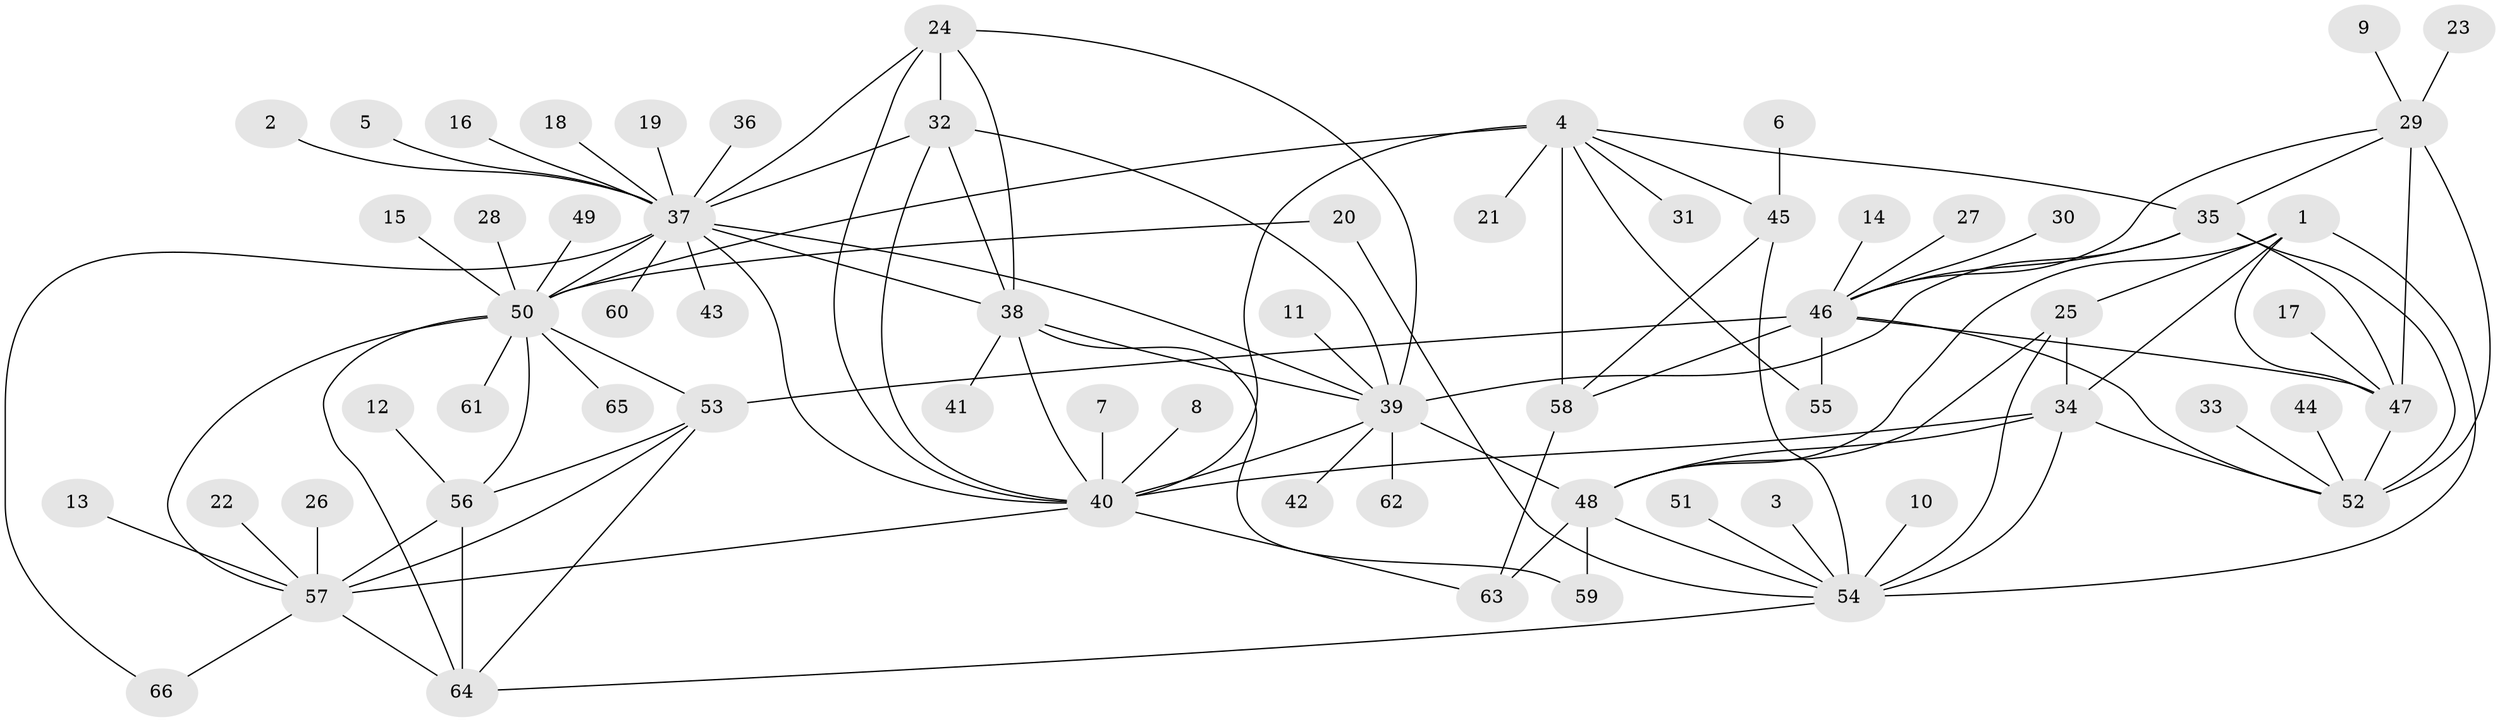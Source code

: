 // original degree distribution, {7: 0.05343511450381679, 9: 0.03816793893129771, 6: 0.030534351145038167, 12: 0.015267175572519083, 17: 0.007633587786259542, 8: 0.03816793893129771, 16: 0.007633587786259542, 10: 0.007633587786259542, 14: 0.007633587786259542, 5: 0.007633587786259542, 11: 0.015267175572519083, 1: 0.6183206106870229, 4: 0.015267175572519083, 2: 0.11450381679389313, 3: 0.022900763358778626}
// Generated by graph-tools (version 1.1) at 2025/26/03/09/25 03:26:43]
// undirected, 66 vertices, 110 edges
graph export_dot {
graph [start="1"]
  node [color=gray90,style=filled];
  1;
  2;
  3;
  4;
  5;
  6;
  7;
  8;
  9;
  10;
  11;
  12;
  13;
  14;
  15;
  16;
  17;
  18;
  19;
  20;
  21;
  22;
  23;
  24;
  25;
  26;
  27;
  28;
  29;
  30;
  31;
  32;
  33;
  34;
  35;
  36;
  37;
  38;
  39;
  40;
  41;
  42;
  43;
  44;
  45;
  46;
  47;
  48;
  49;
  50;
  51;
  52;
  53;
  54;
  55;
  56;
  57;
  58;
  59;
  60;
  61;
  62;
  63;
  64;
  65;
  66;
  1 -- 25 [weight=2.0];
  1 -- 34 [weight=2.0];
  1 -- 47 [weight=1.0];
  1 -- 48 [weight=2.0];
  1 -- 54 [weight=2.0];
  2 -- 37 [weight=1.0];
  3 -- 54 [weight=1.0];
  4 -- 21 [weight=1.0];
  4 -- 31 [weight=1.0];
  4 -- 35 [weight=1.0];
  4 -- 40 [weight=1.0];
  4 -- 45 [weight=3.0];
  4 -- 50 [weight=1.0];
  4 -- 55 [weight=1.0];
  4 -- 58 [weight=6.0];
  5 -- 37 [weight=1.0];
  6 -- 45 [weight=1.0];
  7 -- 40 [weight=1.0];
  8 -- 40 [weight=1.0];
  9 -- 29 [weight=1.0];
  10 -- 54 [weight=1.0];
  11 -- 39 [weight=1.0];
  12 -- 56 [weight=1.0];
  13 -- 57 [weight=1.0];
  14 -- 46 [weight=1.0];
  15 -- 50 [weight=1.0];
  16 -- 37 [weight=1.0];
  17 -- 47 [weight=1.0];
  18 -- 37 [weight=1.0];
  19 -- 37 [weight=1.0];
  20 -- 50 [weight=1.0];
  20 -- 54 [weight=1.0];
  22 -- 57 [weight=1.0];
  23 -- 29 [weight=1.0];
  24 -- 32 [weight=1.0];
  24 -- 37 [weight=1.0];
  24 -- 38 [weight=1.0];
  24 -- 39 [weight=1.0];
  24 -- 40 [weight=1.0];
  25 -- 34 [weight=1.0];
  25 -- 48 [weight=1.0];
  25 -- 54 [weight=1.0];
  26 -- 57 [weight=1.0];
  27 -- 46 [weight=1.0];
  28 -- 50 [weight=1.0];
  29 -- 35 [weight=1.0];
  29 -- 46 [weight=1.0];
  29 -- 47 [weight=2.0];
  29 -- 52 [weight=1.0];
  30 -- 46 [weight=1.0];
  32 -- 37 [weight=1.0];
  32 -- 38 [weight=1.0];
  32 -- 39 [weight=1.0];
  32 -- 40 [weight=1.0];
  33 -- 52 [weight=1.0];
  34 -- 40 [weight=1.0];
  34 -- 48 [weight=1.0];
  34 -- 52 [weight=1.0];
  34 -- 54 [weight=1.0];
  35 -- 39 [weight=1.0];
  35 -- 46 [weight=1.0];
  35 -- 47 [weight=2.0];
  35 -- 52 [weight=1.0];
  36 -- 37 [weight=1.0];
  37 -- 38 [weight=1.0];
  37 -- 39 [weight=1.0];
  37 -- 40 [weight=1.0];
  37 -- 43 [weight=1.0];
  37 -- 50 [weight=1.0];
  37 -- 60 [weight=1.0];
  37 -- 66 [weight=1.0];
  38 -- 39 [weight=1.0];
  38 -- 40 [weight=1.0];
  38 -- 41 [weight=1.0];
  38 -- 59 [weight=1.0];
  39 -- 40 [weight=1.0];
  39 -- 42 [weight=1.0];
  39 -- 48 [weight=1.0];
  39 -- 62 [weight=1.0];
  40 -- 57 [weight=1.0];
  40 -- 63 [weight=1.0];
  44 -- 52 [weight=1.0];
  45 -- 54 [weight=1.0];
  45 -- 58 [weight=2.0];
  46 -- 47 [weight=2.0];
  46 -- 52 [weight=1.0];
  46 -- 53 [weight=1.0];
  46 -- 55 [weight=1.0];
  46 -- 58 [weight=2.0];
  47 -- 52 [weight=2.0];
  48 -- 54 [weight=1.0];
  48 -- 59 [weight=1.0];
  48 -- 63 [weight=1.0];
  49 -- 50 [weight=1.0];
  50 -- 53 [weight=1.0];
  50 -- 56 [weight=1.0];
  50 -- 57 [weight=1.0];
  50 -- 61 [weight=1.0];
  50 -- 64 [weight=2.0];
  50 -- 65 [weight=1.0];
  51 -- 54 [weight=1.0];
  53 -- 56 [weight=1.0];
  53 -- 57 [weight=1.0];
  53 -- 64 [weight=2.0];
  54 -- 64 [weight=1.0];
  56 -- 57 [weight=1.0];
  56 -- 64 [weight=2.0];
  57 -- 64 [weight=2.0];
  57 -- 66 [weight=1.0];
  58 -- 63 [weight=1.0];
}
